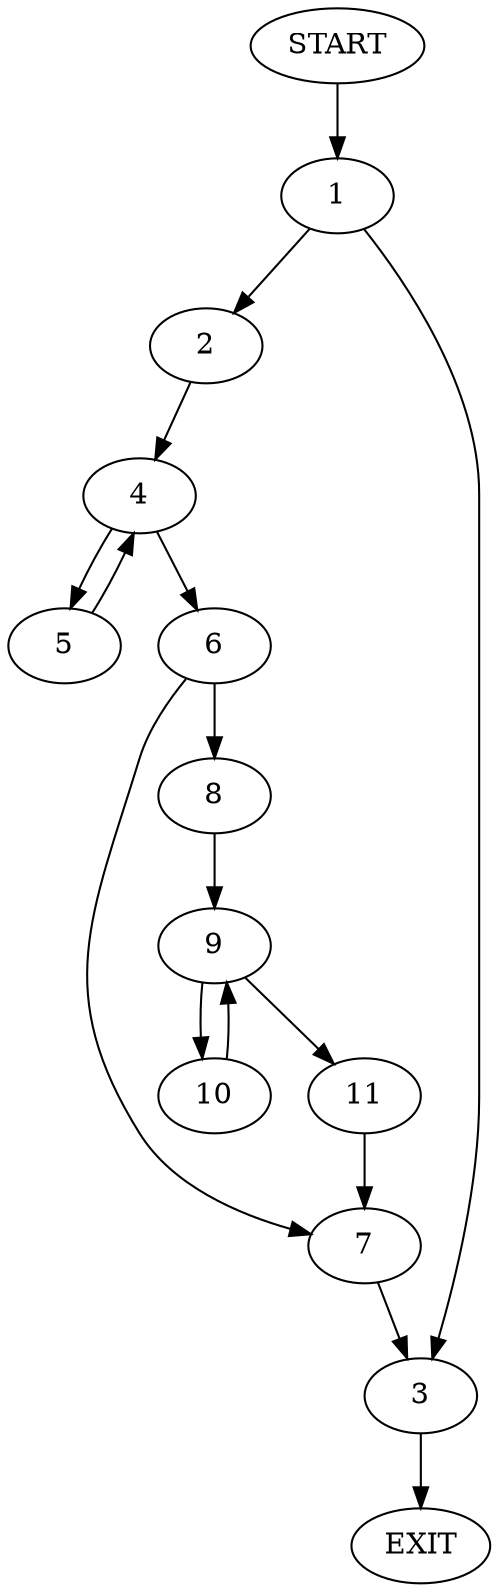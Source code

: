 digraph {
0 [label="START"]
12 [label="EXIT"]
0 -> 1
1 -> 2
1 -> 3
2 -> 4
3 -> 12
4 -> 5
4 -> 6
6 -> 7
6 -> 8
5 -> 4
7 -> 3
8 -> 9
9 -> 10
9 -> 11
10 -> 9
11 -> 7
}
